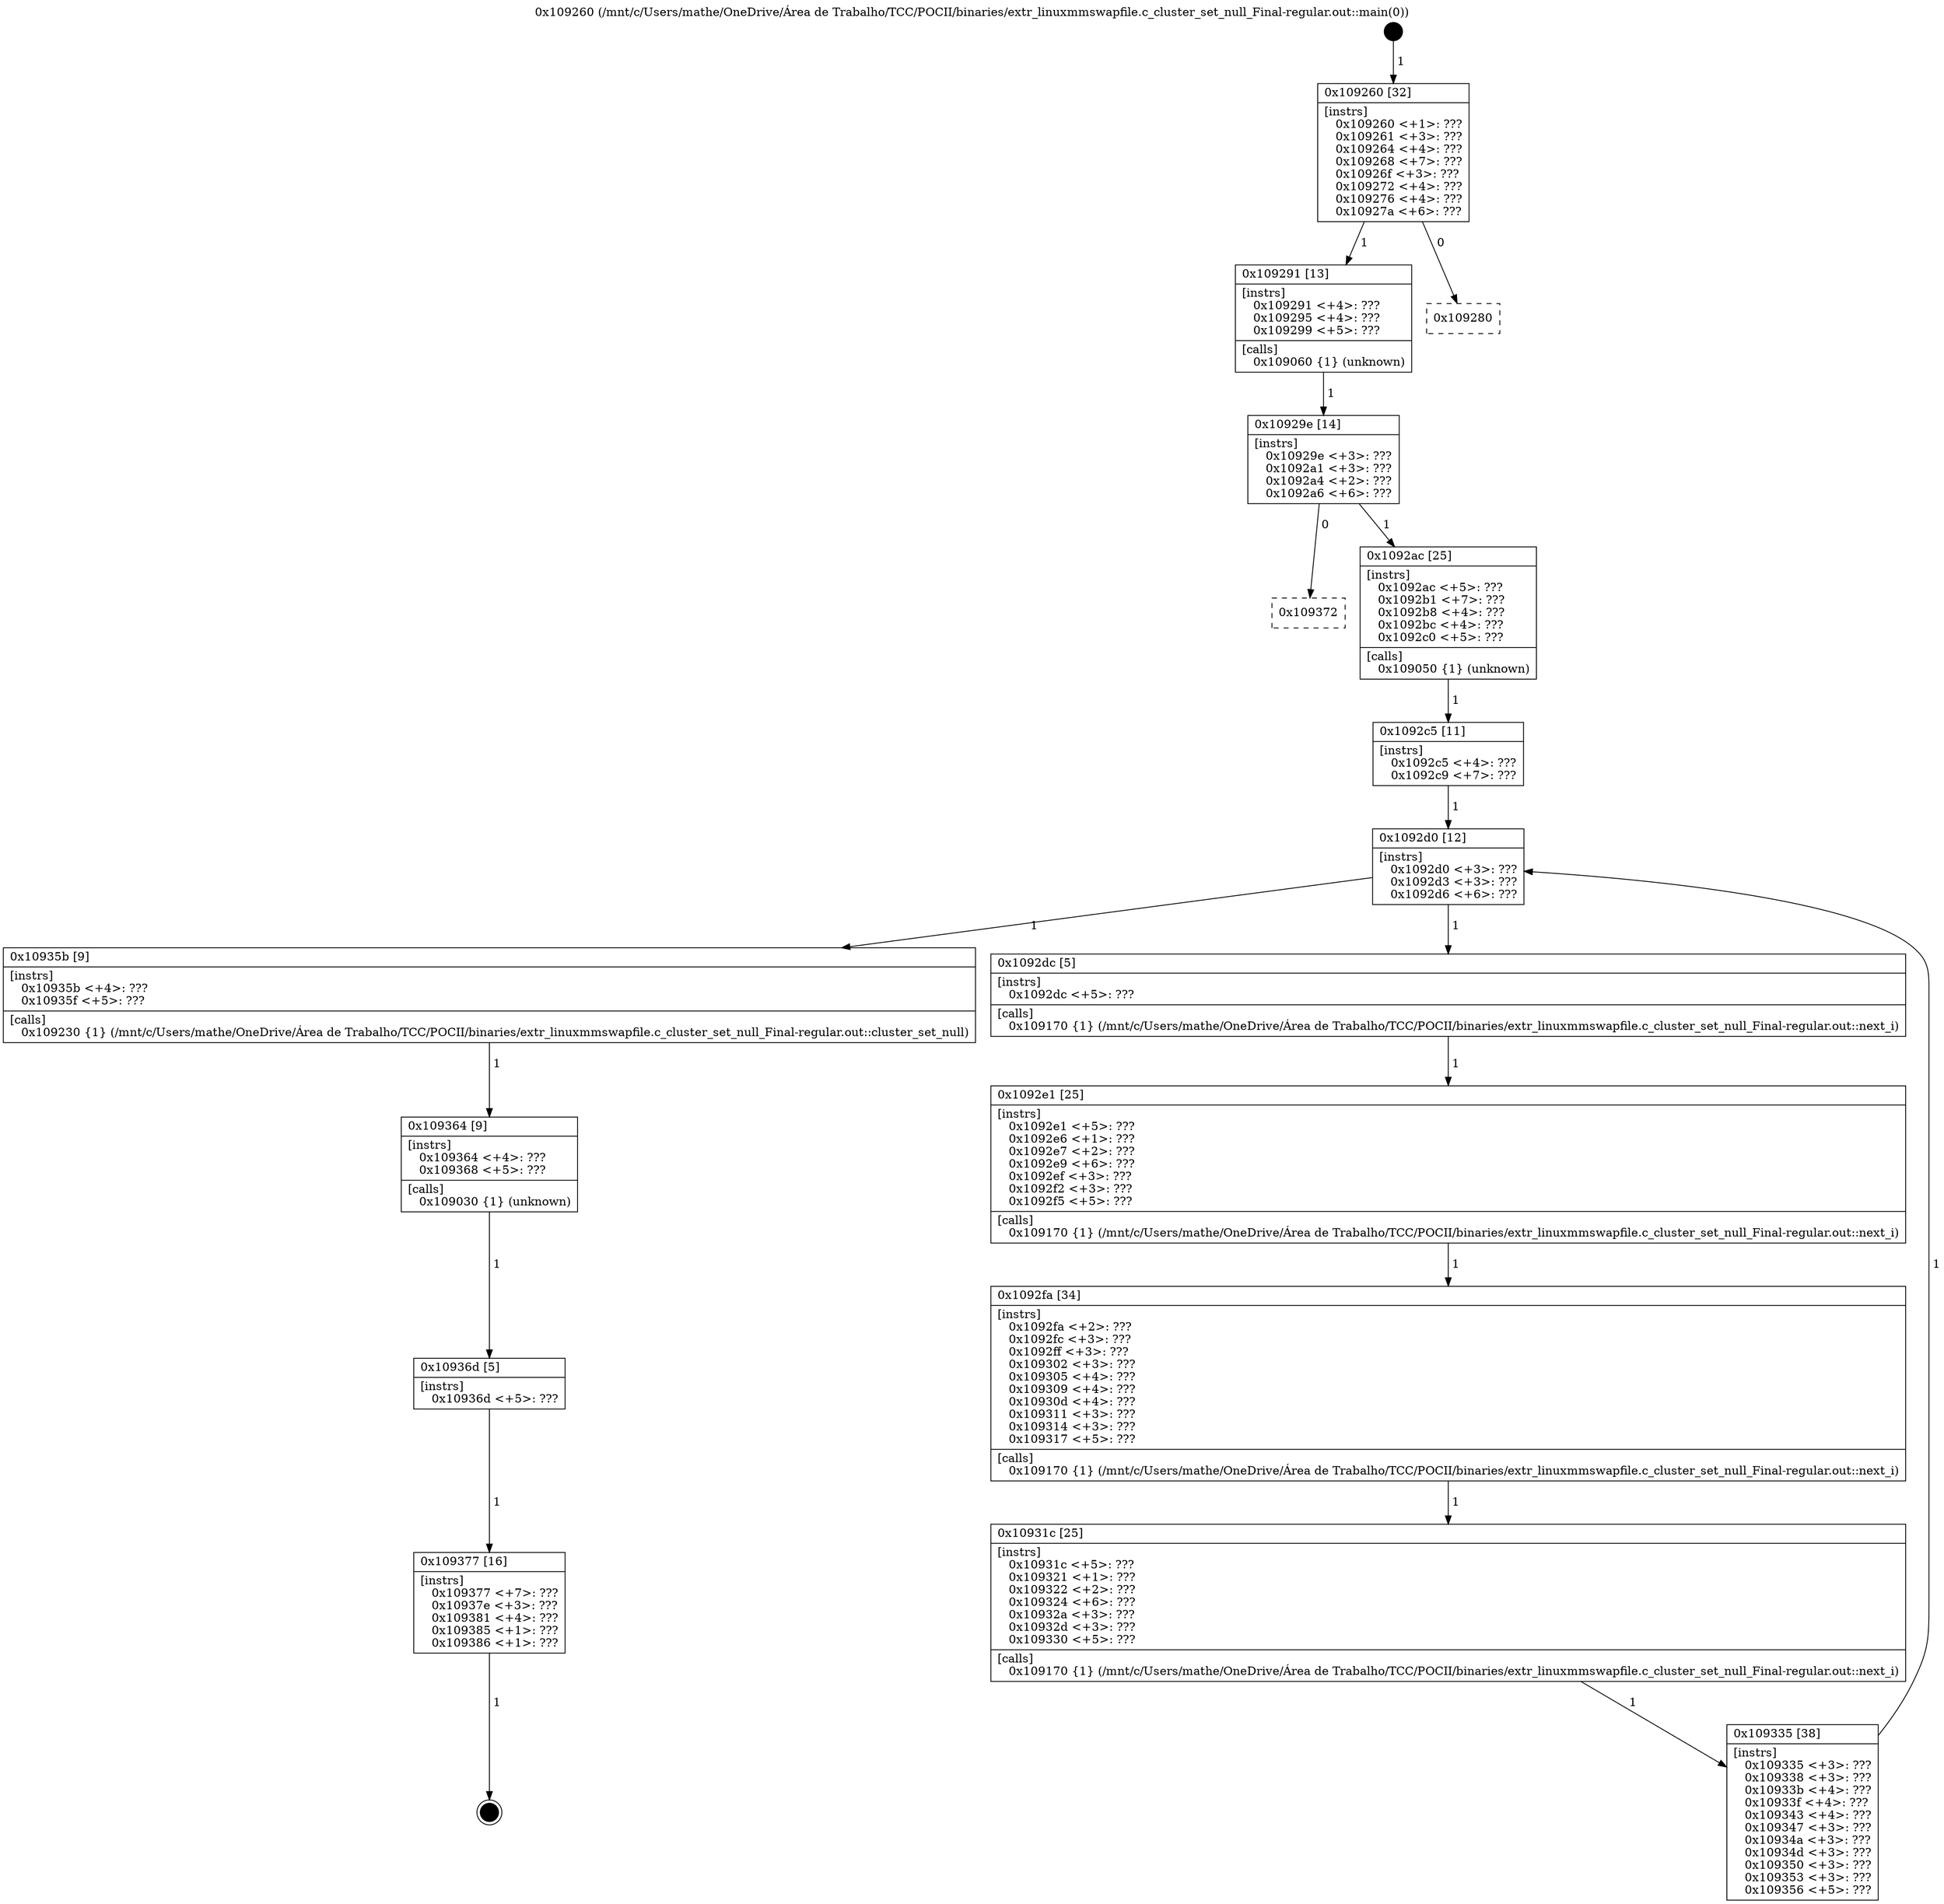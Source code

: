 digraph "0x109260" {
  label = "0x109260 (/mnt/c/Users/mathe/OneDrive/Área de Trabalho/TCC/POCII/binaries/extr_linuxmmswapfile.c_cluster_set_null_Final-regular.out::main(0))"
  labelloc = "t"
  node[shape=record]

  Entry [label="",width=0.3,height=0.3,shape=circle,fillcolor=black,style=filled]
  "0x109260" [label="{
     0x109260 [32]\l
     | [instrs]\l
     &nbsp;&nbsp;0x109260 \<+1\>: ???\l
     &nbsp;&nbsp;0x109261 \<+3\>: ???\l
     &nbsp;&nbsp;0x109264 \<+4\>: ???\l
     &nbsp;&nbsp;0x109268 \<+7\>: ???\l
     &nbsp;&nbsp;0x10926f \<+3\>: ???\l
     &nbsp;&nbsp;0x109272 \<+4\>: ???\l
     &nbsp;&nbsp;0x109276 \<+4\>: ???\l
     &nbsp;&nbsp;0x10927a \<+6\>: ???\l
  }"]
  "0x109291" [label="{
     0x109291 [13]\l
     | [instrs]\l
     &nbsp;&nbsp;0x109291 \<+4\>: ???\l
     &nbsp;&nbsp;0x109295 \<+4\>: ???\l
     &nbsp;&nbsp;0x109299 \<+5\>: ???\l
     | [calls]\l
     &nbsp;&nbsp;0x109060 \{1\} (unknown)\l
  }"]
  "0x109280" [label="{
     0x109280\l
  }", style=dashed]
  "0x10929e" [label="{
     0x10929e [14]\l
     | [instrs]\l
     &nbsp;&nbsp;0x10929e \<+3\>: ???\l
     &nbsp;&nbsp;0x1092a1 \<+3\>: ???\l
     &nbsp;&nbsp;0x1092a4 \<+2\>: ???\l
     &nbsp;&nbsp;0x1092a6 \<+6\>: ???\l
  }"]
  "0x109372" [label="{
     0x109372\l
  }", style=dashed]
  "0x1092ac" [label="{
     0x1092ac [25]\l
     | [instrs]\l
     &nbsp;&nbsp;0x1092ac \<+5\>: ???\l
     &nbsp;&nbsp;0x1092b1 \<+7\>: ???\l
     &nbsp;&nbsp;0x1092b8 \<+4\>: ???\l
     &nbsp;&nbsp;0x1092bc \<+4\>: ???\l
     &nbsp;&nbsp;0x1092c0 \<+5\>: ???\l
     | [calls]\l
     &nbsp;&nbsp;0x109050 \{1\} (unknown)\l
  }"]
  Exit [label="",width=0.3,height=0.3,shape=circle,fillcolor=black,style=filled,peripheries=2]
  "0x1092d0" [label="{
     0x1092d0 [12]\l
     | [instrs]\l
     &nbsp;&nbsp;0x1092d0 \<+3\>: ???\l
     &nbsp;&nbsp;0x1092d3 \<+3\>: ???\l
     &nbsp;&nbsp;0x1092d6 \<+6\>: ???\l
  }"]
  "0x10935b" [label="{
     0x10935b [9]\l
     | [instrs]\l
     &nbsp;&nbsp;0x10935b \<+4\>: ???\l
     &nbsp;&nbsp;0x10935f \<+5\>: ???\l
     | [calls]\l
     &nbsp;&nbsp;0x109230 \{1\} (/mnt/c/Users/mathe/OneDrive/Área de Trabalho/TCC/POCII/binaries/extr_linuxmmswapfile.c_cluster_set_null_Final-regular.out::cluster_set_null)\l
  }"]
  "0x1092dc" [label="{
     0x1092dc [5]\l
     | [instrs]\l
     &nbsp;&nbsp;0x1092dc \<+5\>: ???\l
     | [calls]\l
     &nbsp;&nbsp;0x109170 \{1\} (/mnt/c/Users/mathe/OneDrive/Área de Trabalho/TCC/POCII/binaries/extr_linuxmmswapfile.c_cluster_set_null_Final-regular.out::next_i)\l
  }"]
  "0x1092e1" [label="{
     0x1092e1 [25]\l
     | [instrs]\l
     &nbsp;&nbsp;0x1092e1 \<+5\>: ???\l
     &nbsp;&nbsp;0x1092e6 \<+1\>: ???\l
     &nbsp;&nbsp;0x1092e7 \<+2\>: ???\l
     &nbsp;&nbsp;0x1092e9 \<+6\>: ???\l
     &nbsp;&nbsp;0x1092ef \<+3\>: ???\l
     &nbsp;&nbsp;0x1092f2 \<+3\>: ???\l
     &nbsp;&nbsp;0x1092f5 \<+5\>: ???\l
     | [calls]\l
     &nbsp;&nbsp;0x109170 \{1\} (/mnt/c/Users/mathe/OneDrive/Área de Trabalho/TCC/POCII/binaries/extr_linuxmmswapfile.c_cluster_set_null_Final-regular.out::next_i)\l
  }"]
  "0x1092fa" [label="{
     0x1092fa [34]\l
     | [instrs]\l
     &nbsp;&nbsp;0x1092fa \<+2\>: ???\l
     &nbsp;&nbsp;0x1092fc \<+3\>: ???\l
     &nbsp;&nbsp;0x1092ff \<+3\>: ???\l
     &nbsp;&nbsp;0x109302 \<+3\>: ???\l
     &nbsp;&nbsp;0x109305 \<+4\>: ???\l
     &nbsp;&nbsp;0x109309 \<+4\>: ???\l
     &nbsp;&nbsp;0x10930d \<+4\>: ???\l
     &nbsp;&nbsp;0x109311 \<+3\>: ???\l
     &nbsp;&nbsp;0x109314 \<+3\>: ???\l
     &nbsp;&nbsp;0x109317 \<+5\>: ???\l
     | [calls]\l
     &nbsp;&nbsp;0x109170 \{1\} (/mnt/c/Users/mathe/OneDrive/Área de Trabalho/TCC/POCII/binaries/extr_linuxmmswapfile.c_cluster_set_null_Final-regular.out::next_i)\l
  }"]
  "0x10931c" [label="{
     0x10931c [25]\l
     | [instrs]\l
     &nbsp;&nbsp;0x10931c \<+5\>: ???\l
     &nbsp;&nbsp;0x109321 \<+1\>: ???\l
     &nbsp;&nbsp;0x109322 \<+2\>: ???\l
     &nbsp;&nbsp;0x109324 \<+6\>: ???\l
     &nbsp;&nbsp;0x10932a \<+3\>: ???\l
     &nbsp;&nbsp;0x10932d \<+3\>: ???\l
     &nbsp;&nbsp;0x109330 \<+5\>: ???\l
     | [calls]\l
     &nbsp;&nbsp;0x109170 \{1\} (/mnt/c/Users/mathe/OneDrive/Área de Trabalho/TCC/POCII/binaries/extr_linuxmmswapfile.c_cluster_set_null_Final-regular.out::next_i)\l
  }"]
  "0x109335" [label="{
     0x109335 [38]\l
     | [instrs]\l
     &nbsp;&nbsp;0x109335 \<+3\>: ???\l
     &nbsp;&nbsp;0x109338 \<+3\>: ???\l
     &nbsp;&nbsp;0x10933b \<+4\>: ???\l
     &nbsp;&nbsp;0x10933f \<+4\>: ???\l
     &nbsp;&nbsp;0x109343 \<+4\>: ???\l
     &nbsp;&nbsp;0x109347 \<+3\>: ???\l
     &nbsp;&nbsp;0x10934a \<+3\>: ???\l
     &nbsp;&nbsp;0x10934d \<+3\>: ???\l
     &nbsp;&nbsp;0x109350 \<+3\>: ???\l
     &nbsp;&nbsp;0x109353 \<+3\>: ???\l
     &nbsp;&nbsp;0x109356 \<+5\>: ???\l
  }"]
  "0x1092c5" [label="{
     0x1092c5 [11]\l
     | [instrs]\l
     &nbsp;&nbsp;0x1092c5 \<+4\>: ???\l
     &nbsp;&nbsp;0x1092c9 \<+7\>: ???\l
  }"]
  "0x109364" [label="{
     0x109364 [9]\l
     | [instrs]\l
     &nbsp;&nbsp;0x109364 \<+4\>: ???\l
     &nbsp;&nbsp;0x109368 \<+5\>: ???\l
     | [calls]\l
     &nbsp;&nbsp;0x109030 \{1\} (unknown)\l
  }"]
  "0x10936d" [label="{
     0x10936d [5]\l
     | [instrs]\l
     &nbsp;&nbsp;0x10936d \<+5\>: ???\l
  }"]
  "0x109377" [label="{
     0x109377 [16]\l
     | [instrs]\l
     &nbsp;&nbsp;0x109377 \<+7\>: ???\l
     &nbsp;&nbsp;0x10937e \<+3\>: ???\l
     &nbsp;&nbsp;0x109381 \<+4\>: ???\l
     &nbsp;&nbsp;0x109385 \<+1\>: ???\l
     &nbsp;&nbsp;0x109386 \<+1\>: ???\l
  }"]
  Entry -> "0x109260" [label=" 1"]
  "0x109260" -> "0x109291" [label=" 1"]
  "0x109260" -> "0x109280" [label=" 0"]
  "0x109291" -> "0x10929e" [label=" 1"]
  "0x10929e" -> "0x109372" [label=" 0"]
  "0x10929e" -> "0x1092ac" [label=" 1"]
  "0x109377" -> Exit [label=" 1"]
  "0x1092ac" -> "0x1092c5" [label=" 1"]
  "0x1092d0" -> "0x10935b" [label=" 1"]
  "0x1092d0" -> "0x1092dc" [label=" 1"]
  "0x1092dc" -> "0x1092e1" [label=" 1"]
  "0x1092e1" -> "0x1092fa" [label=" 1"]
  "0x1092fa" -> "0x10931c" [label=" 1"]
  "0x10931c" -> "0x109335" [label=" 1"]
  "0x1092c5" -> "0x1092d0" [label=" 1"]
  "0x109335" -> "0x1092d0" [label=" 1"]
  "0x10935b" -> "0x109364" [label=" 1"]
  "0x109364" -> "0x10936d" [label=" 1"]
  "0x10936d" -> "0x109377" [label=" 1"]
}
